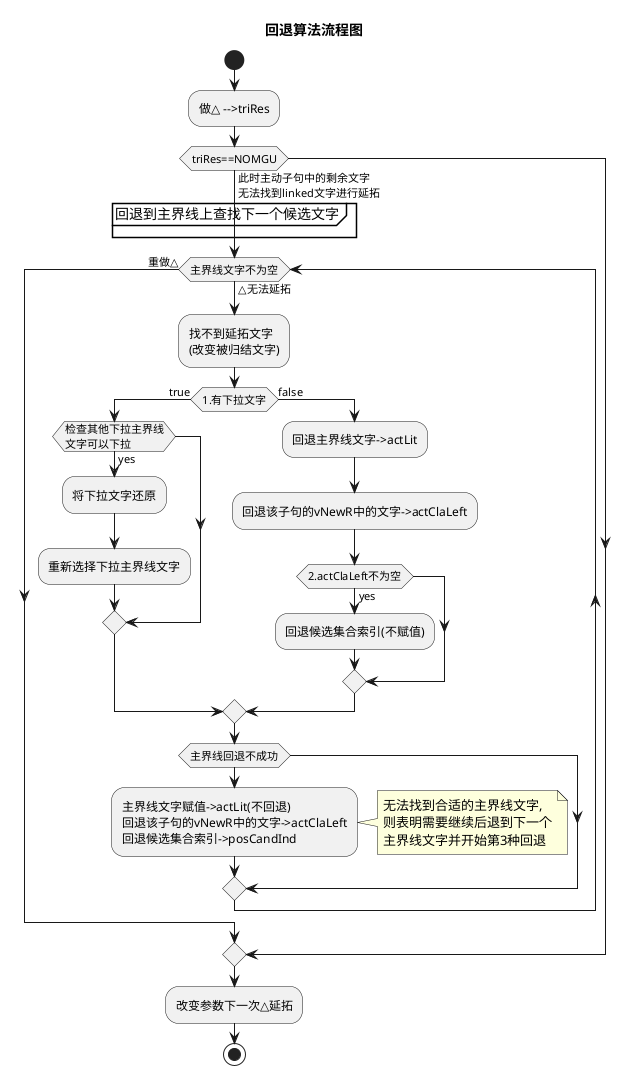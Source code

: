 :回退的类型:1.主对角线重新查找下一个互补文字(改变被归结文字);2.重新选择主界线文字(改变主动归结文字);3.重新选择被下拉的主界线文字(改变下拉替换)

:回退分析: 在正常△构建中,若某个主动文字均找不到可以延拓的文字,则说明,类型1(改变被归结文字)不适用. 

:此时考虑两种情况 检查是否有下拉,若有下拉,则重新下拉并且还是重该主界线文字出发

@startuml
title 回退算法流程图
start

:做△ -->triRes;
if (triRes==NOMGU) then (此时主动子句中的剩余文字\n无法找到linked文字进行延拓)

    partition 回退到主界线上查找下一个候选文字{  
           
    }
    while (主界线文字不为空) is (△无法延拓)
        :找不到延拓文字\n(改变被归结文字);
        if (1.有下拉文字) then (true)
            if (检查其他下拉主界线\n文字可以下拉) then (yes)
                :将下拉文字还原; 
                :重新选择下拉主界线文字;        
            endif    
        else(false)
            :回退主界线文字->actLit;
            :回退该子句的vNewR中的文字->actClaLeft;    
            if (2.actClaLeft不为空) then (yes)
                :回退候选集合索引(不赋值);
            endif
        endif
        
        if (主界线回退不成功) then
            :主界线文字赋值->actLit(不回退)\n回退该子句的vNewR中的文字->actClaLeft\n回退候选集合索引->posCandInd;
             note right
                    无法找到合适的主界线文字,
                    则表明需要继续后退到下一个
                    主界线文字并开始第3种回退
            end note
        endif 
    endwhile (重做△)
endif
:改变参数下一次△延拓;
stop 
@enduml


 